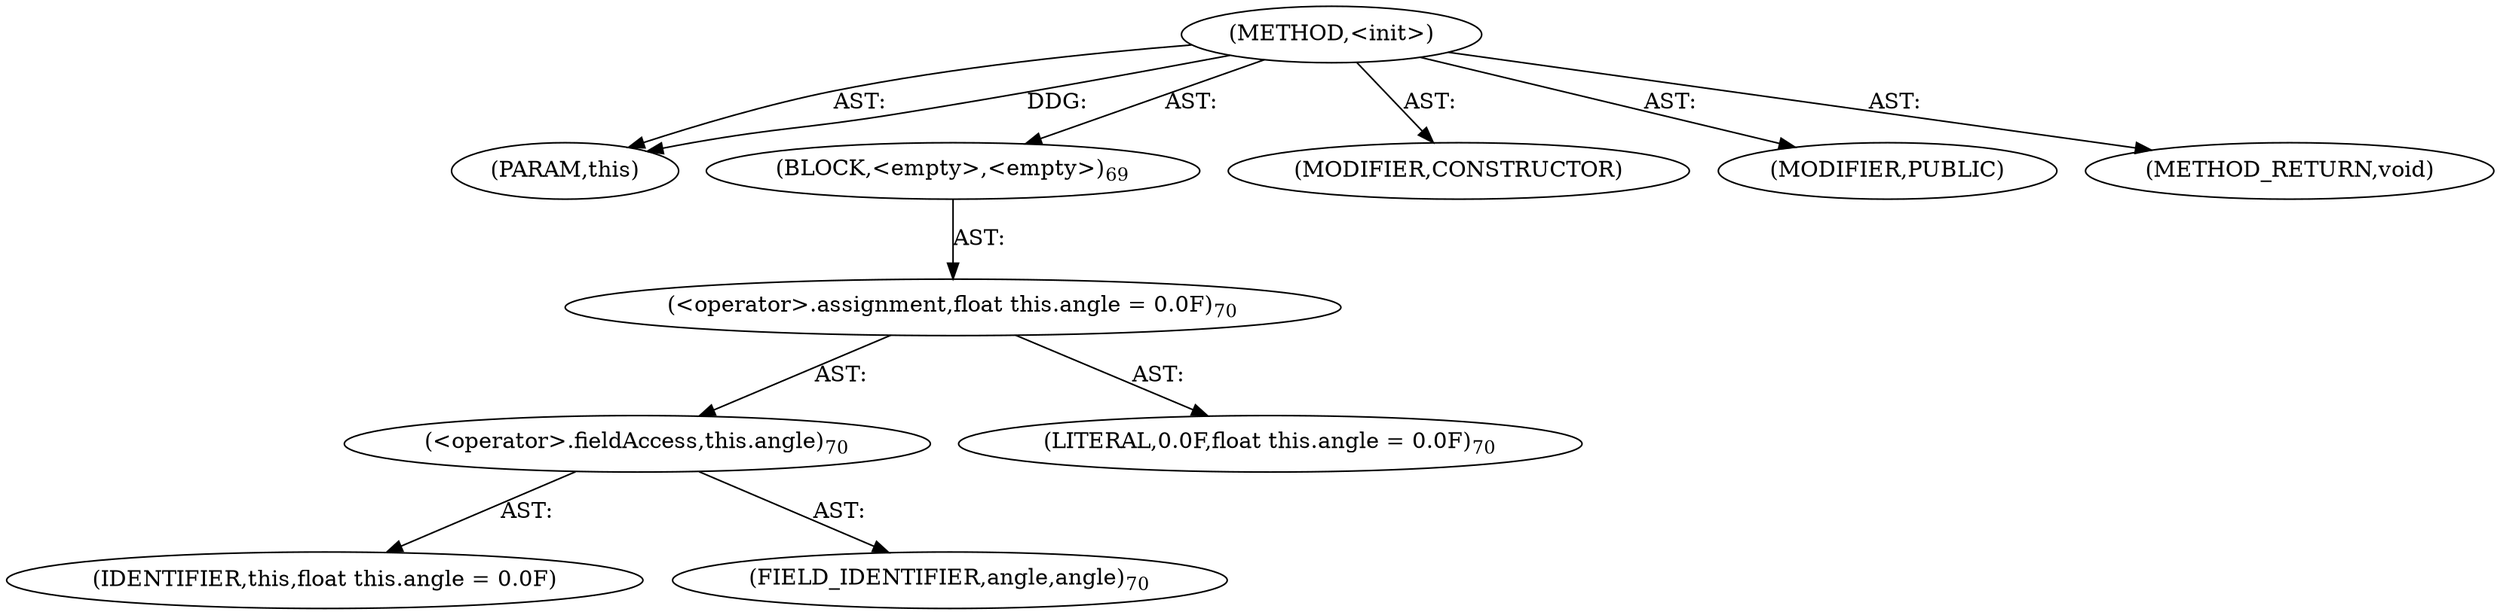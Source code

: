 digraph "&lt;init&gt;" {  
"111669149700" [label = <(METHOD,&lt;init&gt;)> ]
"115964116999" [label = <(PARAM,this)> ]
"25769803787" [label = <(BLOCK,&lt;empty&gt;,&lt;empty&gt;)<SUB>69</SUB>> ]
"30064771143" [label = <(&lt;operator&gt;.assignment,float this.angle = 0.0F)<SUB>70</SUB>> ]
"30064771144" [label = <(&lt;operator&gt;.fieldAccess,this.angle)<SUB>70</SUB>> ]
"68719476806" [label = <(IDENTIFIER,this,float this.angle = 0.0F)> ]
"55834574855" [label = <(FIELD_IDENTIFIER,angle,angle)<SUB>70</SUB>> ]
"90194313229" [label = <(LITERAL,0.0F,float this.angle = 0.0F)<SUB>70</SUB>> ]
"133143986185" [label = <(MODIFIER,CONSTRUCTOR)> ]
"133143986186" [label = <(MODIFIER,PUBLIC)> ]
"128849018884" [label = <(METHOD_RETURN,void)> ]
  "111669149700" -> "115964116999"  [ label = "AST: "] 
  "111669149700" -> "25769803787"  [ label = "AST: "] 
  "111669149700" -> "133143986185"  [ label = "AST: "] 
  "111669149700" -> "133143986186"  [ label = "AST: "] 
  "111669149700" -> "128849018884"  [ label = "AST: "] 
  "25769803787" -> "30064771143"  [ label = "AST: "] 
  "30064771143" -> "30064771144"  [ label = "AST: "] 
  "30064771143" -> "90194313229"  [ label = "AST: "] 
  "30064771144" -> "68719476806"  [ label = "AST: "] 
  "30064771144" -> "55834574855"  [ label = "AST: "] 
  "111669149700" -> "115964116999"  [ label = "DDG: "] 
}
